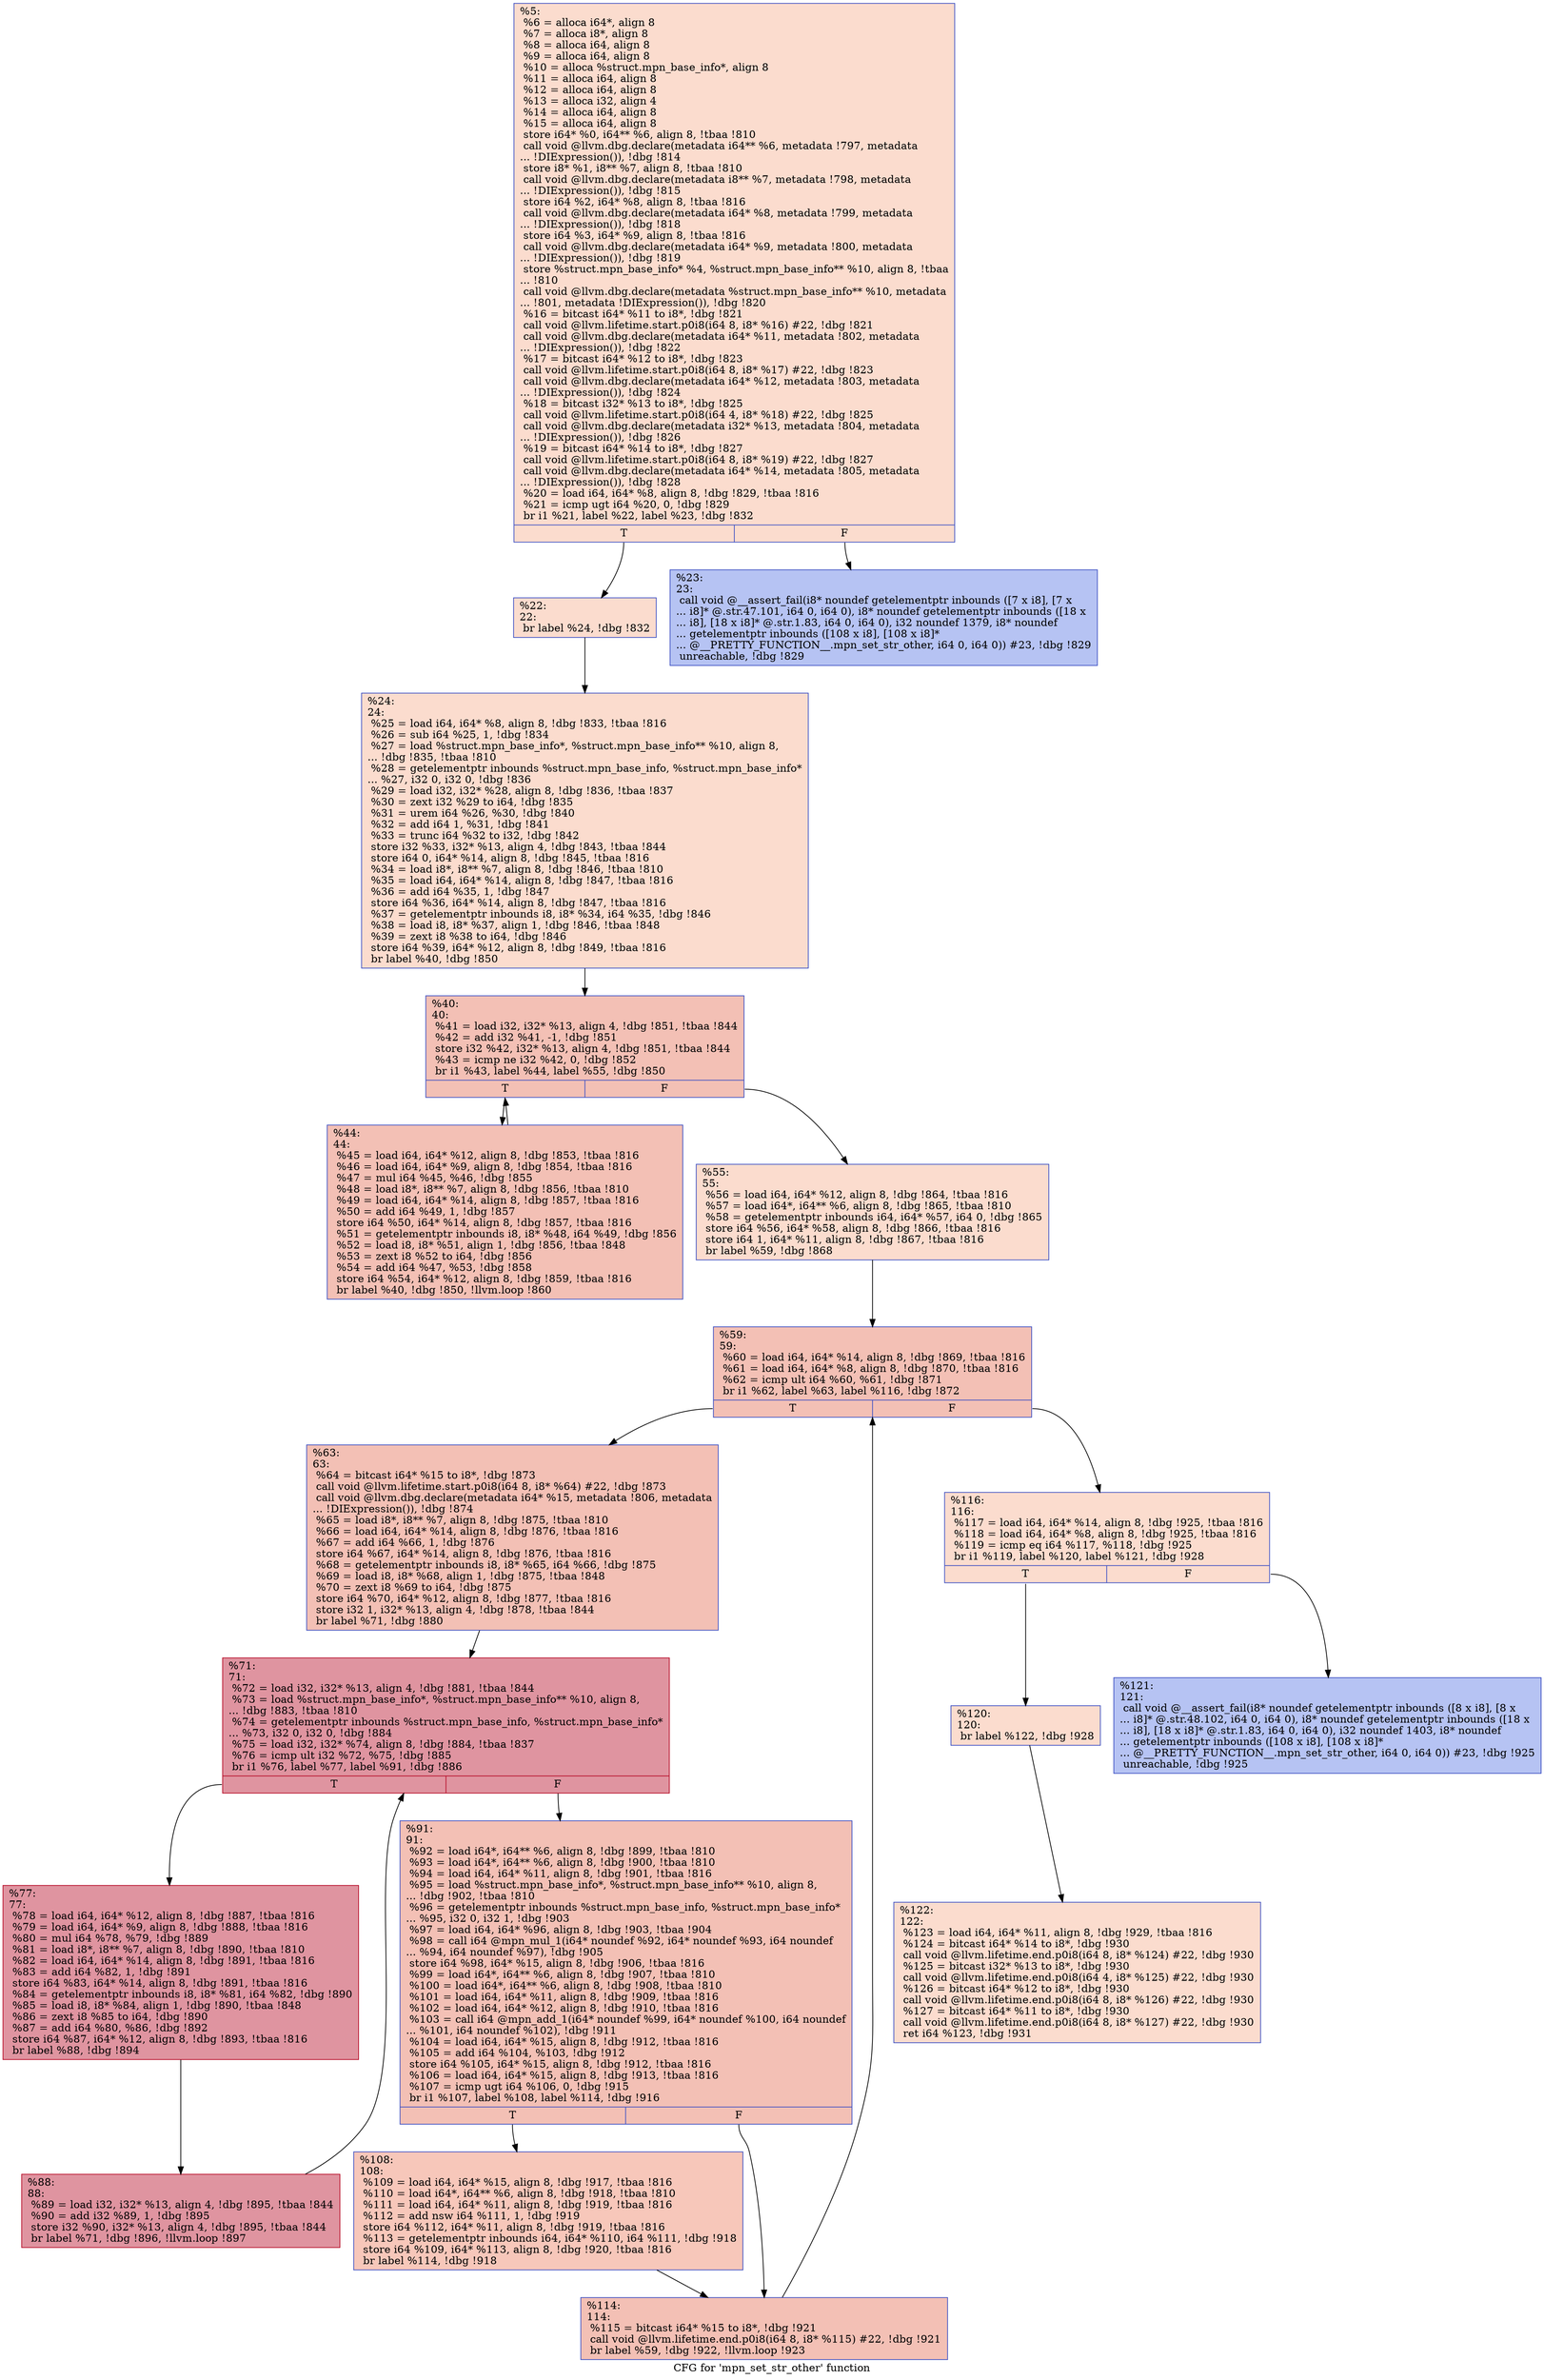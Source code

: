 digraph "CFG for 'mpn_set_str_other' function" {
	label="CFG for 'mpn_set_str_other' function";

	Node0x25c65c0 [shape=record,color="#3d50c3ff", style=filled, fillcolor="#f7af9170",label="{%5:\l  %6 = alloca i64*, align 8\l  %7 = alloca i8*, align 8\l  %8 = alloca i64, align 8\l  %9 = alloca i64, align 8\l  %10 = alloca %struct.mpn_base_info*, align 8\l  %11 = alloca i64, align 8\l  %12 = alloca i64, align 8\l  %13 = alloca i32, align 4\l  %14 = alloca i64, align 8\l  %15 = alloca i64, align 8\l  store i64* %0, i64** %6, align 8, !tbaa !810\l  call void @llvm.dbg.declare(metadata i64** %6, metadata !797, metadata\l... !DIExpression()), !dbg !814\l  store i8* %1, i8** %7, align 8, !tbaa !810\l  call void @llvm.dbg.declare(metadata i8** %7, metadata !798, metadata\l... !DIExpression()), !dbg !815\l  store i64 %2, i64* %8, align 8, !tbaa !816\l  call void @llvm.dbg.declare(metadata i64* %8, metadata !799, metadata\l... !DIExpression()), !dbg !818\l  store i64 %3, i64* %9, align 8, !tbaa !816\l  call void @llvm.dbg.declare(metadata i64* %9, metadata !800, metadata\l... !DIExpression()), !dbg !819\l  store %struct.mpn_base_info* %4, %struct.mpn_base_info** %10, align 8, !tbaa\l... !810\l  call void @llvm.dbg.declare(metadata %struct.mpn_base_info** %10, metadata\l... !801, metadata !DIExpression()), !dbg !820\l  %16 = bitcast i64* %11 to i8*, !dbg !821\l  call void @llvm.lifetime.start.p0i8(i64 8, i8* %16) #22, !dbg !821\l  call void @llvm.dbg.declare(metadata i64* %11, metadata !802, metadata\l... !DIExpression()), !dbg !822\l  %17 = bitcast i64* %12 to i8*, !dbg !823\l  call void @llvm.lifetime.start.p0i8(i64 8, i8* %17) #22, !dbg !823\l  call void @llvm.dbg.declare(metadata i64* %12, metadata !803, metadata\l... !DIExpression()), !dbg !824\l  %18 = bitcast i32* %13 to i8*, !dbg !825\l  call void @llvm.lifetime.start.p0i8(i64 4, i8* %18) #22, !dbg !825\l  call void @llvm.dbg.declare(metadata i32* %13, metadata !804, metadata\l... !DIExpression()), !dbg !826\l  %19 = bitcast i64* %14 to i8*, !dbg !827\l  call void @llvm.lifetime.start.p0i8(i64 8, i8* %19) #22, !dbg !827\l  call void @llvm.dbg.declare(metadata i64* %14, metadata !805, metadata\l... !DIExpression()), !dbg !828\l  %20 = load i64, i64* %8, align 8, !dbg !829, !tbaa !816\l  %21 = icmp ugt i64 %20, 0, !dbg !829\l  br i1 %21, label %22, label %23, !dbg !832\l|{<s0>T|<s1>F}}"];
	Node0x25c65c0:s0 -> Node0x261e660;
	Node0x25c65c0:s1 -> Node0x26234e0;
	Node0x261e660 [shape=record,color="#3d50c3ff", style=filled, fillcolor="#f7af9170",label="{%22:\l22:                                               \l  br label %24, !dbg !832\l}"];
	Node0x261e660 -> Node0x2623530;
	Node0x26234e0 [shape=record,color="#3d50c3ff", style=filled, fillcolor="#5977e370",label="{%23:\l23:                                               \l  call void @__assert_fail(i8* noundef getelementptr inbounds ([7 x i8], [7 x\l... i8]* @.str.47.101, i64 0, i64 0), i8* noundef getelementptr inbounds ([18 x\l... i8], [18 x i8]* @.str.1.83, i64 0, i64 0), i32 noundef 1379, i8* noundef\l... getelementptr inbounds ([108 x i8], [108 x i8]*\l... @__PRETTY_FUNCTION__.mpn_set_str_other, i64 0, i64 0)) #23, !dbg !829\l  unreachable, !dbg !829\l}"];
	Node0x2623530 [shape=record,color="#3d50c3ff", style=filled, fillcolor="#f7af9170",label="{%24:\l24:                                               \l  %25 = load i64, i64* %8, align 8, !dbg !833, !tbaa !816\l  %26 = sub i64 %25, 1, !dbg !834\l  %27 = load %struct.mpn_base_info*, %struct.mpn_base_info** %10, align 8,\l... !dbg !835, !tbaa !810\l  %28 = getelementptr inbounds %struct.mpn_base_info, %struct.mpn_base_info*\l... %27, i32 0, i32 0, !dbg !836\l  %29 = load i32, i32* %28, align 8, !dbg !836, !tbaa !837\l  %30 = zext i32 %29 to i64, !dbg !835\l  %31 = urem i64 %26, %30, !dbg !840\l  %32 = add i64 1, %31, !dbg !841\l  %33 = trunc i64 %32 to i32, !dbg !842\l  store i32 %33, i32* %13, align 4, !dbg !843, !tbaa !844\l  store i64 0, i64* %14, align 8, !dbg !845, !tbaa !816\l  %34 = load i8*, i8** %7, align 8, !dbg !846, !tbaa !810\l  %35 = load i64, i64* %14, align 8, !dbg !847, !tbaa !816\l  %36 = add i64 %35, 1, !dbg !847\l  store i64 %36, i64* %14, align 8, !dbg !847, !tbaa !816\l  %37 = getelementptr inbounds i8, i8* %34, i64 %35, !dbg !846\l  %38 = load i8, i8* %37, align 1, !dbg !846, !tbaa !848\l  %39 = zext i8 %38 to i64, !dbg !846\l  store i64 %39, i64* %12, align 8, !dbg !849, !tbaa !816\l  br label %40, !dbg !850\l}"];
	Node0x2623530 -> Node0x2623580;
	Node0x2623580 [shape=record,color="#3d50c3ff", style=filled, fillcolor="#e5705870",label="{%40:\l40:                                               \l  %41 = load i32, i32* %13, align 4, !dbg !851, !tbaa !844\l  %42 = add i32 %41, -1, !dbg !851\l  store i32 %42, i32* %13, align 4, !dbg !851, !tbaa !844\l  %43 = icmp ne i32 %42, 0, !dbg !852\l  br i1 %43, label %44, label %55, !dbg !850\l|{<s0>T|<s1>F}}"];
	Node0x2623580:s0 -> Node0x26235d0;
	Node0x2623580:s1 -> Node0x2623620;
	Node0x26235d0 [shape=record,color="#3d50c3ff", style=filled, fillcolor="#e5705870",label="{%44:\l44:                                               \l  %45 = load i64, i64* %12, align 8, !dbg !853, !tbaa !816\l  %46 = load i64, i64* %9, align 8, !dbg !854, !tbaa !816\l  %47 = mul i64 %45, %46, !dbg !855\l  %48 = load i8*, i8** %7, align 8, !dbg !856, !tbaa !810\l  %49 = load i64, i64* %14, align 8, !dbg !857, !tbaa !816\l  %50 = add i64 %49, 1, !dbg !857\l  store i64 %50, i64* %14, align 8, !dbg !857, !tbaa !816\l  %51 = getelementptr inbounds i8, i8* %48, i64 %49, !dbg !856\l  %52 = load i8, i8* %51, align 1, !dbg !856, !tbaa !848\l  %53 = zext i8 %52 to i64, !dbg !856\l  %54 = add i64 %47, %53, !dbg !858\l  store i64 %54, i64* %12, align 8, !dbg !859, !tbaa !816\l  br label %40, !dbg !850, !llvm.loop !860\l}"];
	Node0x26235d0 -> Node0x2623580;
	Node0x2623620 [shape=record,color="#3d50c3ff", style=filled, fillcolor="#f7af9170",label="{%55:\l55:                                               \l  %56 = load i64, i64* %12, align 8, !dbg !864, !tbaa !816\l  %57 = load i64*, i64** %6, align 8, !dbg !865, !tbaa !810\l  %58 = getelementptr inbounds i64, i64* %57, i64 0, !dbg !865\l  store i64 %56, i64* %58, align 8, !dbg !866, !tbaa !816\l  store i64 1, i64* %11, align 8, !dbg !867, !tbaa !816\l  br label %59, !dbg !868\l}"];
	Node0x2623620 -> Node0x2623670;
	Node0x2623670 [shape=record,color="#3d50c3ff", style=filled, fillcolor="#e5705870",label="{%59:\l59:                                               \l  %60 = load i64, i64* %14, align 8, !dbg !869, !tbaa !816\l  %61 = load i64, i64* %8, align 8, !dbg !870, !tbaa !816\l  %62 = icmp ult i64 %60, %61, !dbg !871\l  br i1 %62, label %63, label %116, !dbg !872\l|{<s0>T|<s1>F}}"];
	Node0x2623670:s0 -> Node0x26236c0;
	Node0x2623670:s1 -> Node0x26238f0;
	Node0x26236c0 [shape=record,color="#3d50c3ff", style=filled, fillcolor="#e5705870",label="{%63:\l63:                                               \l  %64 = bitcast i64* %15 to i8*, !dbg !873\l  call void @llvm.lifetime.start.p0i8(i64 8, i8* %64) #22, !dbg !873\l  call void @llvm.dbg.declare(metadata i64* %15, metadata !806, metadata\l... !DIExpression()), !dbg !874\l  %65 = load i8*, i8** %7, align 8, !dbg !875, !tbaa !810\l  %66 = load i64, i64* %14, align 8, !dbg !876, !tbaa !816\l  %67 = add i64 %66, 1, !dbg !876\l  store i64 %67, i64* %14, align 8, !dbg !876, !tbaa !816\l  %68 = getelementptr inbounds i8, i8* %65, i64 %66, !dbg !875\l  %69 = load i8, i8* %68, align 1, !dbg !875, !tbaa !848\l  %70 = zext i8 %69 to i64, !dbg !875\l  store i64 %70, i64* %12, align 8, !dbg !877, !tbaa !816\l  store i32 1, i32* %13, align 4, !dbg !878, !tbaa !844\l  br label %71, !dbg !880\l}"];
	Node0x26236c0 -> Node0x2623710;
	Node0x2623710 [shape=record,color="#b70d28ff", style=filled, fillcolor="#b70d2870",label="{%71:\l71:                                               \l  %72 = load i32, i32* %13, align 4, !dbg !881, !tbaa !844\l  %73 = load %struct.mpn_base_info*, %struct.mpn_base_info** %10, align 8,\l... !dbg !883, !tbaa !810\l  %74 = getelementptr inbounds %struct.mpn_base_info, %struct.mpn_base_info*\l... %73, i32 0, i32 0, !dbg !884\l  %75 = load i32, i32* %74, align 8, !dbg !884, !tbaa !837\l  %76 = icmp ult i32 %72, %75, !dbg !885\l  br i1 %76, label %77, label %91, !dbg !886\l|{<s0>T|<s1>F}}"];
	Node0x2623710:s0 -> Node0x2623760;
	Node0x2623710:s1 -> Node0x2623800;
	Node0x2623760 [shape=record,color="#b70d28ff", style=filled, fillcolor="#b70d2870",label="{%77:\l77:                                               \l  %78 = load i64, i64* %12, align 8, !dbg !887, !tbaa !816\l  %79 = load i64, i64* %9, align 8, !dbg !888, !tbaa !816\l  %80 = mul i64 %78, %79, !dbg !889\l  %81 = load i8*, i8** %7, align 8, !dbg !890, !tbaa !810\l  %82 = load i64, i64* %14, align 8, !dbg !891, !tbaa !816\l  %83 = add i64 %82, 1, !dbg !891\l  store i64 %83, i64* %14, align 8, !dbg !891, !tbaa !816\l  %84 = getelementptr inbounds i8, i8* %81, i64 %82, !dbg !890\l  %85 = load i8, i8* %84, align 1, !dbg !890, !tbaa !848\l  %86 = zext i8 %85 to i64, !dbg !890\l  %87 = add i64 %80, %86, !dbg !892\l  store i64 %87, i64* %12, align 8, !dbg !893, !tbaa !816\l  br label %88, !dbg !894\l}"];
	Node0x2623760 -> Node0x26237b0;
	Node0x26237b0 [shape=record,color="#b70d28ff", style=filled, fillcolor="#b70d2870",label="{%88:\l88:                                               \l  %89 = load i32, i32* %13, align 4, !dbg !895, !tbaa !844\l  %90 = add i32 %89, 1, !dbg !895\l  store i32 %90, i32* %13, align 4, !dbg !895, !tbaa !844\l  br label %71, !dbg !896, !llvm.loop !897\l}"];
	Node0x26237b0 -> Node0x2623710;
	Node0x2623800 [shape=record,color="#3d50c3ff", style=filled, fillcolor="#e5705870",label="{%91:\l91:                                               \l  %92 = load i64*, i64** %6, align 8, !dbg !899, !tbaa !810\l  %93 = load i64*, i64** %6, align 8, !dbg !900, !tbaa !810\l  %94 = load i64, i64* %11, align 8, !dbg !901, !tbaa !816\l  %95 = load %struct.mpn_base_info*, %struct.mpn_base_info** %10, align 8,\l... !dbg !902, !tbaa !810\l  %96 = getelementptr inbounds %struct.mpn_base_info, %struct.mpn_base_info*\l... %95, i32 0, i32 1, !dbg !903\l  %97 = load i64, i64* %96, align 8, !dbg !903, !tbaa !904\l  %98 = call i64 @mpn_mul_1(i64* noundef %92, i64* noundef %93, i64 noundef\l... %94, i64 noundef %97), !dbg !905\l  store i64 %98, i64* %15, align 8, !dbg !906, !tbaa !816\l  %99 = load i64*, i64** %6, align 8, !dbg !907, !tbaa !810\l  %100 = load i64*, i64** %6, align 8, !dbg !908, !tbaa !810\l  %101 = load i64, i64* %11, align 8, !dbg !909, !tbaa !816\l  %102 = load i64, i64* %12, align 8, !dbg !910, !tbaa !816\l  %103 = call i64 @mpn_add_1(i64* noundef %99, i64* noundef %100, i64 noundef\l... %101, i64 noundef %102), !dbg !911\l  %104 = load i64, i64* %15, align 8, !dbg !912, !tbaa !816\l  %105 = add i64 %104, %103, !dbg !912\l  store i64 %105, i64* %15, align 8, !dbg !912, !tbaa !816\l  %106 = load i64, i64* %15, align 8, !dbg !913, !tbaa !816\l  %107 = icmp ugt i64 %106, 0, !dbg !915\l  br i1 %107, label %108, label %114, !dbg !916\l|{<s0>T|<s1>F}}"];
	Node0x2623800:s0 -> Node0x2623850;
	Node0x2623800:s1 -> Node0x26238a0;
	Node0x2623850 [shape=record,color="#3d50c3ff", style=filled, fillcolor="#ec7f6370",label="{%108:\l108:                                              \l  %109 = load i64, i64* %15, align 8, !dbg !917, !tbaa !816\l  %110 = load i64*, i64** %6, align 8, !dbg !918, !tbaa !810\l  %111 = load i64, i64* %11, align 8, !dbg !919, !tbaa !816\l  %112 = add nsw i64 %111, 1, !dbg !919\l  store i64 %112, i64* %11, align 8, !dbg !919, !tbaa !816\l  %113 = getelementptr inbounds i64, i64* %110, i64 %111, !dbg !918\l  store i64 %109, i64* %113, align 8, !dbg !920, !tbaa !816\l  br label %114, !dbg !918\l}"];
	Node0x2623850 -> Node0x26238a0;
	Node0x26238a0 [shape=record,color="#3d50c3ff", style=filled, fillcolor="#e5705870",label="{%114:\l114:                                              \l  %115 = bitcast i64* %15 to i8*, !dbg !921\l  call void @llvm.lifetime.end.p0i8(i64 8, i8* %115) #22, !dbg !921\l  br label %59, !dbg !922, !llvm.loop !923\l}"];
	Node0x26238a0 -> Node0x2623670;
	Node0x26238f0 [shape=record,color="#3d50c3ff", style=filled, fillcolor="#f7af9170",label="{%116:\l116:                                              \l  %117 = load i64, i64* %14, align 8, !dbg !925, !tbaa !816\l  %118 = load i64, i64* %8, align 8, !dbg !925, !tbaa !816\l  %119 = icmp eq i64 %117, %118, !dbg !925\l  br i1 %119, label %120, label %121, !dbg !928\l|{<s0>T|<s1>F}}"];
	Node0x26238f0:s0 -> Node0x2623940;
	Node0x26238f0:s1 -> Node0x2623990;
	Node0x2623940 [shape=record,color="#3d50c3ff", style=filled, fillcolor="#f7af9170",label="{%120:\l120:                                              \l  br label %122, !dbg !928\l}"];
	Node0x2623940 -> Node0x26239e0;
	Node0x2623990 [shape=record,color="#3d50c3ff", style=filled, fillcolor="#5977e370",label="{%121:\l121:                                              \l  call void @__assert_fail(i8* noundef getelementptr inbounds ([8 x i8], [8 x\l... i8]* @.str.48.102, i64 0, i64 0), i8* noundef getelementptr inbounds ([18 x\l... i8], [18 x i8]* @.str.1.83, i64 0, i64 0), i32 noundef 1403, i8* noundef\l... getelementptr inbounds ([108 x i8], [108 x i8]*\l... @__PRETTY_FUNCTION__.mpn_set_str_other, i64 0, i64 0)) #23, !dbg !925\l  unreachable, !dbg !925\l}"];
	Node0x26239e0 [shape=record,color="#3d50c3ff", style=filled, fillcolor="#f7af9170",label="{%122:\l122:                                              \l  %123 = load i64, i64* %11, align 8, !dbg !929, !tbaa !816\l  %124 = bitcast i64* %14 to i8*, !dbg !930\l  call void @llvm.lifetime.end.p0i8(i64 8, i8* %124) #22, !dbg !930\l  %125 = bitcast i32* %13 to i8*, !dbg !930\l  call void @llvm.lifetime.end.p0i8(i64 4, i8* %125) #22, !dbg !930\l  %126 = bitcast i64* %12 to i8*, !dbg !930\l  call void @llvm.lifetime.end.p0i8(i64 8, i8* %126) #22, !dbg !930\l  %127 = bitcast i64* %11 to i8*, !dbg !930\l  call void @llvm.lifetime.end.p0i8(i64 8, i8* %127) #22, !dbg !930\l  ret i64 %123, !dbg !931\l}"];
}
